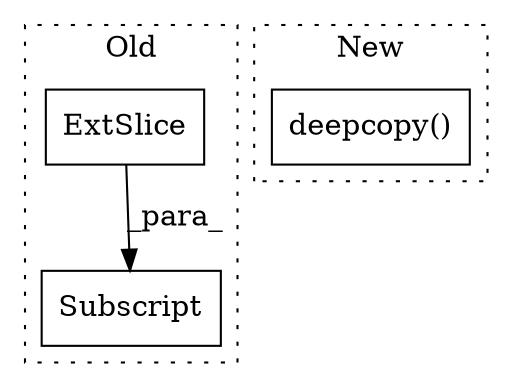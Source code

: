 digraph G {
subgraph cluster0 {
1 [label="ExtSlice" a="85" s="11886" l="14" shape="box"];
3 [label="Subscript" a="63" s="11886,0" l="21,0" shape="box"];
label = "Old";
style="dotted";
}
subgraph cluster1 {
2 [label="deepcopy()" a="75" s="13502,13530" l="14,1" shape="box"];
label = "New";
style="dotted";
}
1 -> 3 [label="_para_"];
}
